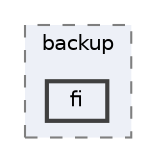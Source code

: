 digraph "resources/lang/vendor/backup/fi"
{
 // LATEX_PDF_SIZE
  bgcolor="transparent";
  edge [fontname=Helvetica,fontsize=10,labelfontname=Helvetica,labelfontsize=10];
  node [fontname=Helvetica,fontsize=10,shape=box,height=0.2,width=0.4];
  compound=true
  subgraph clusterdir_57578f4ecb69cb9972077bef8fcc0dec {
    graph [ bgcolor="#edf0f7", pencolor="grey50", label="backup", fontname=Helvetica,fontsize=10 style="filled,dashed", URL="dir_57578f4ecb69cb9972077bef8fcc0dec.html",tooltip=""]
  dir_6eba8202ca14ff85ab50be6ffb964d80 [label="fi", fillcolor="#edf0f7", color="grey25", style="filled,bold", URL="dir_6eba8202ca14ff85ab50be6ffb964d80.html",tooltip=""];
  }
}

